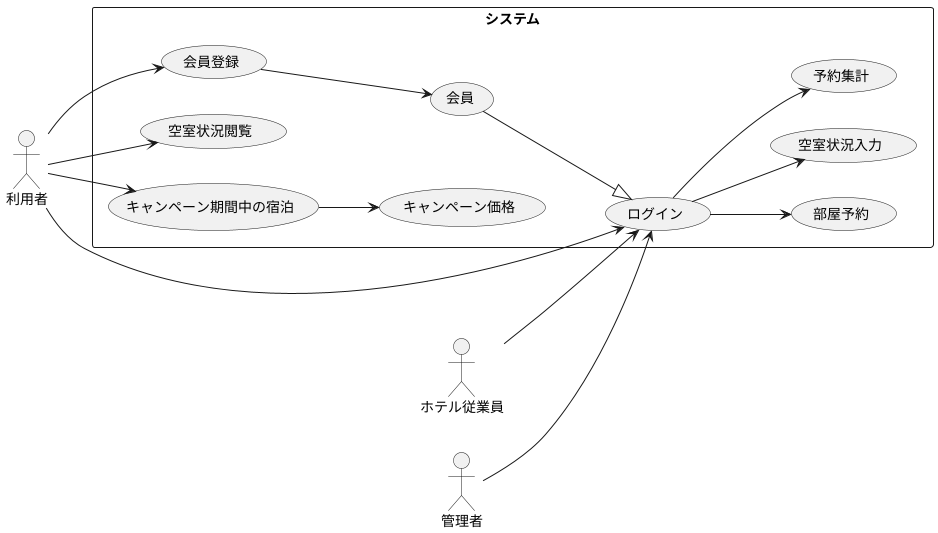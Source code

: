 @startuml 演習2-8
left to right direction

actor 利用者 
actor ホテル従業員 
actor 管理者 

rectangle システム {
  usecase ログイン 
  usecase 会員登録 
  usecase 会員
  usecase 空室状況閲覧 
  usecase 部屋予約 
  usecase 空室状況入力
  usecase 予約集計 
  usecase キャンペーン価格
  usecase キャンペーン期間中の宿泊 

  利用者 --> ログイン
  利用者 --> 空室状況閲覧
  ログイン --> 部屋予約
  ホテル従業員 --> ログイン
  ログイン --> 空室状況入力
  管理者 --> ログイン
  ログイン --> 予約集計 

  利用者 --> 会員登録
  会員登録 --> 会員
  会員 --|> ログイン

  利用者 --> キャンペーン期間中の宿泊
  キャンペーン期間中の宿泊 --> キャンペーン価格
  
}

@enduml
